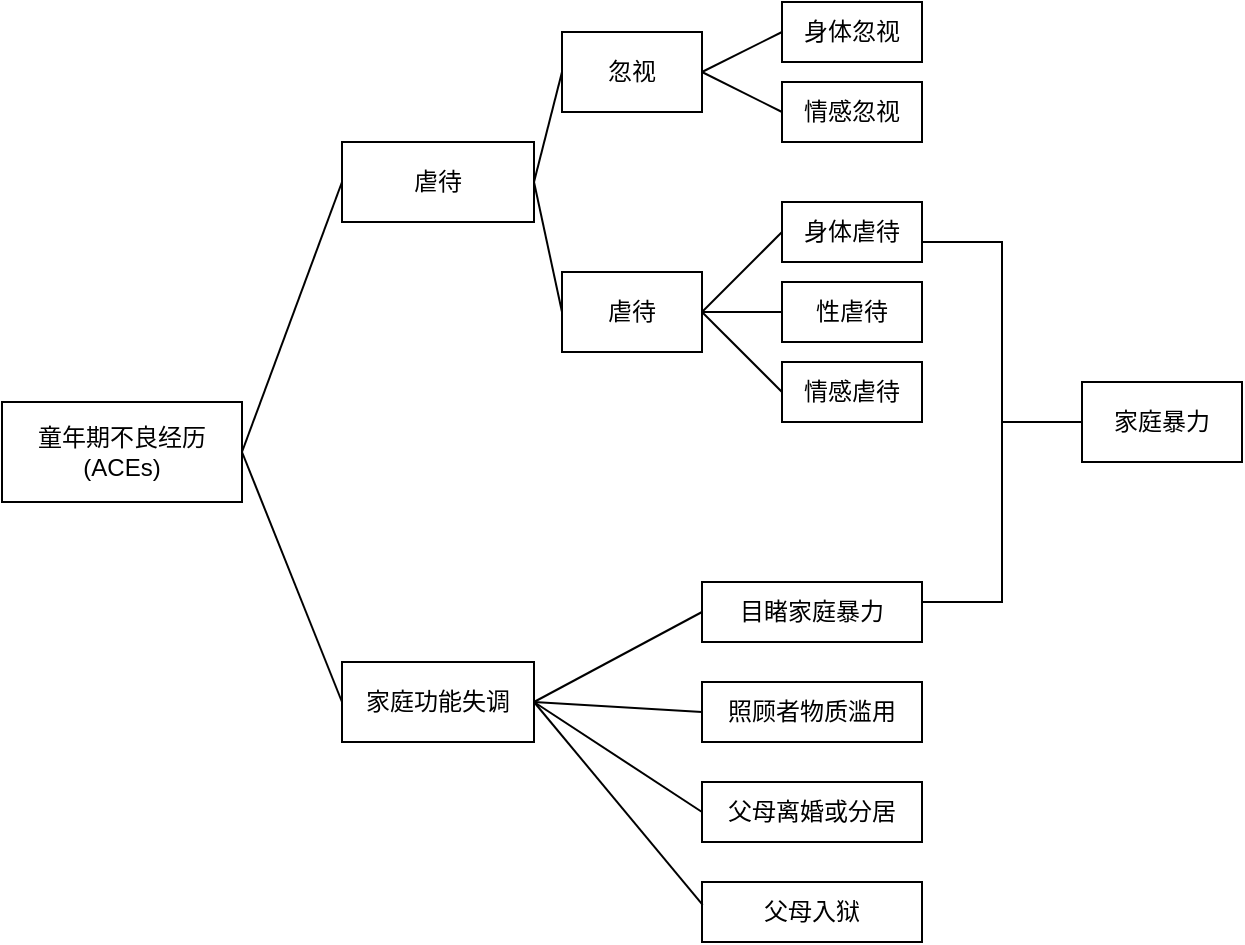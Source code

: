 <mxfile version="24.2.0" type="github">
  <diagram name="Page-1" id="ZmrI2E8jIGjipDStuWAG">
    <mxGraphModel dx="996" dy="601" grid="1" gridSize="10" guides="1" tooltips="1" connect="1" arrows="1" fold="1" page="1" pageScale="1" pageWidth="827" pageHeight="1169" math="0" shadow="0">
      <root>
        <mxCell id="0" />
        <mxCell id="1" parent="0" />
        <mxCell id="LtjJ-iYpBrT9Myh8KGnN-1" value="童年期不良经历(ACEs&lt;span style=&quot;background-color: initial;&quot;&gt;)&lt;/span&gt;" style="rounded=0;whiteSpace=wrap;html=1;" vertex="1" parent="1">
          <mxGeometry x="160" y="260" width="120" height="50" as="geometry" />
        </mxCell>
        <mxCell id="LtjJ-iYpBrT9Myh8KGnN-2" value="虐待" style="rounded=0;whiteSpace=wrap;html=1;" vertex="1" parent="1">
          <mxGeometry x="330" y="130" width="96" height="40" as="geometry" />
        </mxCell>
        <mxCell id="LtjJ-iYpBrT9Myh8KGnN-3" value="家庭功能失调" style="whiteSpace=wrap;html=1;" vertex="1" parent="1">
          <mxGeometry x="330" y="390" width="96" height="40" as="geometry" />
        </mxCell>
        <mxCell id="LtjJ-iYpBrT9Myh8KGnN-4" value="忽视" style="whiteSpace=wrap;html=1;" vertex="1" parent="1">
          <mxGeometry x="440" y="75" width="70" height="40" as="geometry" />
        </mxCell>
        <mxCell id="LtjJ-iYpBrT9Myh8KGnN-6" value="" style="endArrow=none;html=1;rounded=0;exitX=1;exitY=0.5;exitDx=0;exitDy=0;entryX=0;entryY=0.5;entryDx=0;entryDy=0;" edge="1" parent="1" source="LtjJ-iYpBrT9Myh8KGnN-2" target="LtjJ-iYpBrT9Myh8KGnN-19">
          <mxGeometry width="50" height="50" relative="1" as="geometry">
            <mxPoint x="390" y="340" as="sourcePoint" />
            <mxPoint x="440" y="250" as="targetPoint" />
          </mxGeometry>
        </mxCell>
        <mxCell id="LtjJ-iYpBrT9Myh8KGnN-7" value="" style="endArrow=none;html=1;rounded=0;exitX=1;exitY=0.5;exitDx=0;exitDy=0;entryX=0;entryY=0.5;entryDx=0;entryDy=0;" edge="1" parent="1" source="LtjJ-iYpBrT9Myh8KGnN-2" target="LtjJ-iYpBrT9Myh8KGnN-4">
          <mxGeometry width="50" height="50" relative="1" as="geometry">
            <mxPoint x="390" y="340" as="sourcePoint" />
            <mxPoint x="440" y="290" as="targetPoint" />
          </mxGeometry>
        </mxCell>
        <mxCell id="LtjJ-iYpBrT9Myh8KGnN-8" value="" style="endArrow=none;html=1;rounded=0;exitX=1;exitY=0.5;exitDx=0;exitDy=0;entryX=0;entryY=0.5;entryDx=0;entryDy=0;" edge="1" parent="1" source="LtjJ-iYpBrT9Myh8KGnN-1" target="LtjJ-iYpBrT9Myh8KGnN-3">
          <mxGeometry width="50" height="50" relative="1" as="geometry">
            <mxPoint x="390" y="340" as="sourcePoint" />
            <mxPoint x="440" y="290" as="targetPoint" />
          </mxGeometry>
        </mxCell>
        <mxCell id="LtjJ-iYpBrT9Myh8KGnN-9" value="" style="endArrow=none;html=1;rounded=0;exitX=1;exitY=0.5;exitDx=0;exitDy=0;entryX=0;entryY=0.5;entryDx=0;entryDy=0;" edge="1" parent="1" source="LtjJ-iYpBrT9Myh8KGnN-1" target="LtjJ-iYpBrT9Myh8KGnN-2">
          <mxGeometry width="50" height="50" relative="1" as="geometry">
            <mxPoint x="390" y="340" as="sourcePoint" />
            <mxPoint x="440" y="290" as="targetPoint" />
          </mxGeometry>
        </mxCell>
        <mxCell id="LtjJ-iYpBrT9Myh8KGnN-10" value="身体忽视" style="whiteSpace=wrap;html=1;" vertex="1" parent="1">
          <mxGeometry x="550" y="60" width="70" height="30" as="geometry" />
        </mxCell>
        <mxCell id="LtjJ-iYpBrT9Myh8KGnN-11" value="情感忽视" style="whiteSpace=wrap;html=1;" vertex="1" parent="1">
          <mxGeometry x="550" y="100" width="70" height="30" as="geometry" />
        </mxCell>
        <mxCell id="LtjJ-iYpBrT9Myh8KGnN-12" value="" style="endArrow=none;html=1;rounded=0;exitX=1;exitY=0.5;exitDx=0;exitDy=0;entryX=0;entryY=0.5;entryDx=0;entryDy=0;" edge="1" parent="1" source="LtjJ-iYpBrT9Myh8KGnN-4" target="LtjJ-iYpBrT9Myh8KGnN-11">
          <mxGeometry width="50" height="50" relative="1" as="geometry">
            <mxPoint x="390" y="340" as="sourcePoint" />
            <mxPoint x="440" y="290" as="targetPoint" />
          </mxGeometry>
        </mxCell>
        <mxCell id="LtjJ-iYpBrT9Myh8KGnN-13" value="" style="endArrow=none;html=1;rounded=0;exitX=1;exitY=0.5;exitDx=0;exitDy=0;entryX=0;entryY=0.5;entryDx=0;entryDy=0;" edge="1" parent="1" source="LtjJ-iYpBrT9Myh8KGnN-4" target="LtjJ-iYpBrT9Myh8KGnN-10">
          <mxGeometry width="50" height="50" relative="1" as="geometry">
            <mxPoint x="390" y="340" as="sourcePoint" />
            <mxPoint x="440" y="290" as="targetPoint" />
          </mxGeometry>
        </mxCell>
        <mxCell id="LtjJ-iYpBrT9Myh8KGnN-14" value="身体虐待" style="whiteSpace=wrap;html=1;" vertex="1" parent="1">
          <mxGeometry x="550" y="160" width="70" height="30" as="geometry" />
        </mxCell>
        <mxCell id="LtjJ-iYpBrT9Myh8KGnN-16" value="性虐待" style="whiteSpace=wrap;html=1;" vertex="1" parent="1">
          <mxGeometry x="550" y="200" width="70" height="30" as="geometry" />
        </mxCell>
        <mxCell id="LtjJ-iYpBrT9Myh8KGnN-17" value="情感虐待" style="whiteSpace=wrap;html=1;" vertex="1" parent="1">
          <mxGeometry x="550" y="240" width="70" height="30" as="geometry" />
        </mxCell>
        <mxCell id="LtjJ-iYpBrT9Myh8KGnN-19" value="虐待" style="whiteSpace=wrap;html=1;" vertex="1" parent="1">
          <mxGeometry x="440" y="195" width="70" height="40" as="geometry" />
        </mxCell>
        <mxCell id="LtjJ-iYpBrT9Myh8KGnN-20" value="" style="endArrow=none;html=1;rounded=0;exitX=1;exitY=0.5;exitDx=0;exitDy=0;entryX=0;entryY=0.5;entryDx=0;entryDy=0;" edge="1" parent="1" source="LtjJ-iYpBrT9Myh8KGnN-19" target="LtjJ-iYpBrT9Myh8KGnN-14">
          <mxGeometry width="50" height="50" relative="1" as="geometry">
            <mxPoint x="390" y="280" as="sourcePoint" />
            <mxPoint x="440" y="230" as="targetPoint" />
          </mxGeometry>
        </mxCell>
        <mxCell id="LtjJ-iYpBrT9Myh8KGnN-21" value="" style="endArrow=none;html=1;rounded=0;exitX=1;exitY=0.5;exitDx=0;exitDy=0;entryX=0;entryY=0.5;entryDx=0;entryDy=0;" edge="1" parent="1" source="LtjJ-iYpBrT9Myh8KGnN-19" target="LtjJ-iYpBrT9Myh8KGnN-16">
          <mxGeometry width="50" height="50" relative="1" as="geometry">
            <mxPoint x="390" y="280" as="sourcePoint" />
            <mxPoint x="440" y="230" as="targetPoint" />
          </mxGeometry>
        </mxCell>
        <mxCell id="LtjJ-iYpBrT9Myh8KGnN-22" value="" style="endArrow=none;html=1;rounded=0;entryX=1;entryY=0.5;entryDx=0;entryDy=0;exitX=0;exitY=0.5;exitDx=0;exitDy=0;" edge="1" parent="1" source="LtjJ-iYpBrT9Myh8KGnN-17" target="LtjJ-iYpBrT9Myh8KGnN-19">
          <mxGeometry width="50" height="50" relative="1" as="geometry">
            <mxPoint x="390" y="280" as="sourcePoint" />
            <mxPoint x="440" y="230" as="targetPoint" />
          </mxGeometry>
        </mxCell>
        <mxCell id="LtjJ-iYpBrT9Myh8KGnN-26" value="目睹家庭暴力" style="whiteSpace=wrap;html=1;" vertex="1" parent="1">
          <mxGeometry x="510" y="350" width="110" height="30" as="geometry" />
        </mxCell>
        <mxCell id="LtjJ-iYpBrT9Myh8KGnN-27" value="照顾者物质滥用" style="whiteSpace=wrap;html=1;" vertex="1" parent="1">
          <mxGeometry x="510" y="400" width="110" height="30" as="geometry" />
        </mxCell>
        <mxCell id="LtjJ-iYpBrT9Myh8KGnN-28" value="父母离婚或分居" style="whiteSpace=wrap;html=1;" vertex="1" parent="1">
          <mxGeometry x="510" y="450" width="110" height="30" as="geometry" />
        </mxCell>
        <mxCell id="LtjJ-iYpBrT9Myh8KGnN-29" value="父母入狱" style="whiteSpace=wrap;html=1;" vertex="1" parent="1">
          <mxGeometry x="510" y="500" width="110" height="30" as="geometry" />
        </mxCell>
        <mxCell id="LtjJ-iYpBrT9Myh8KGnN-31" value="" style="endArrow=none;html=1;rounded=0;entryX=0;entryY=0.5;entryDx=0;entryDy=0;exitX=1;exitY=0.5;exitDx=0;exitDy=0;" edge="1" parent="1" source="LtjJ-iYpBrT9Myh8KGnN-3" target="LtjJ-iYpBrT9Myh8KGnN-26">
          <mxGeometry width="50" height="50" relative="1" as="geometry">
            <mxPoint x="410" y="380" as="sourcePoint" />
            <mxPoint x="440" y="350" as="targetPoint" />
          </mxGeometry>
        </mxCell>
        <mxCell id="LtjJ-iYpBrT9Myh8KGnN-32" value="" style="endArrow=none;html=1;rounded=0;entryX=0;entryY=0.5;entryDx=0;entryDy=0;exitX=1;exitY=0.5;exitDx=0;exitDy=0;" edge="1" parent="1" source="LtjJ-iYpBrT9Myh8KGnN-3" target="LtjJ-iYpBrT9Myh8KGnN-27">
          <mxGeometry width="50" height="50" relative="1" as="geometry">
            <mxPoint x="580" y="430" as="sourcePoint" />
            <mxPoint x="440" y="350" as="targetPoint" />
          </mxGeometry>
        </mxCell>
        <mxCell id="LtjJ-iYpBrT9Myh8KGnN-33" value="" style="endArrow=none;html=1;rounded=0;exitX=0;exitY=0.5;exitDx=0;exitDy=0;entryX=1;entryY=0.5;entryDx=0;entryDy=0;" edge="1" parent="1" source="LtjJ-iYpBrT9Myh8KGnN-28" target="LtjJ-iYpBrT9Myh8KGnN-3">
          <mxGeometry width="50" height="50" relative="1" as="geometry">
            <mxPoint x="390" y="400" as="sourcePoint" />
            <mxPoint x="420" y="430" as="targetPoint" />
          </mxGeometry>
        </mxCell>
        <mxCell id="LtjJ-iYpBrT9Myh8KGnN-34" value="" style="endArrow=none;html=1;rounded=0;exitX=0.003;exitY=0.381;exitDx=0;exitDy=0;exitPerimeter=0;entryX=1;entryY=0.5;entryDx=0;entryDy=0;" edge="1" parent="1" source="LtjJ-iYpBrT9Myh8KGnN-29" target="LtjJ-iYpBrT9Myh8KGnN-3">
          <mxGeometry width="50" height="50" relative="1" as="geometry">
            <mxPoint x="390" y="400" as="sourcePoint" />
            <mxPoint x="410" y="380" as="targetPoint" />
          </mxGeometry>
        </mxCell>
        <mxCell id="LtjJ-iYpBrT9Myh8KGnN-36" value="家庭暴力" style="rounded=0;whiteSpace=wrap;html=1;" vertex="1" parent="1">
          <mxGeometry x="700" y="250" width="80" height="40" as="geometry" />
        </mxCell>
        <mxCell id="LtjJ-iYpBrT9Myh8KGnN-41" value="" style="strokeWidth=1;html=1;shape=mxgraph.flowchart.annotation_2;align=left;labelPosition=right;pointerEvents=1;direction=west;" vertex="1" parent="1">
          <mxGeometry x="620" y="180" width="80" height="180" as="geometry" />
        </mxCell>
      </root>
    </mxGraphModel>
  </diagram>
</mxfile>
